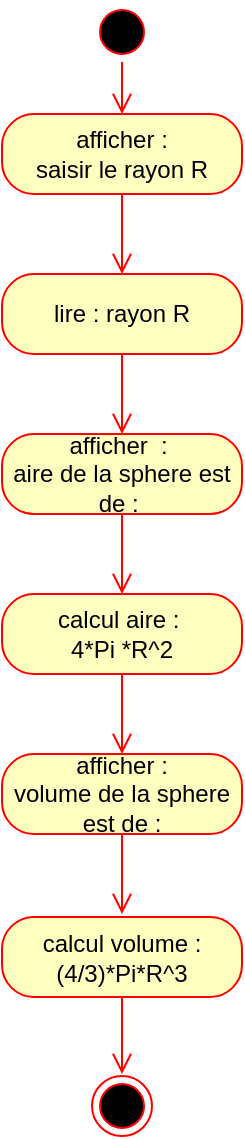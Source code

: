 <mxfile version="22.1.2" type="device">
  <diagram name="Page-1" id="38ZD0oQONy6RStNNgzyB">
    <mxGraphModel dx="472" dy="835" grid="1" gridSize="10" guides="1" tooltips="1" connect="1" arrows="1" fold="1" page="1" pageScale="1" pageWidth="827" pageHeight="1169" math="0" shadow="0">
      <root>
        <mxCell id="0" />
        <mxCell id="1" parent="0" />
        <mxCell id="4wP2yKvNak1rlUJ2DvwS-1" value="" style="ellipse;html=1;shape=startState;fillColor=#000000;strokeColor=#ff0000;" vertex="1" parent="1">
          <mxGeometry x="185" y="24" width="30" height="30" as="geometry" />
        </mxCell>
        <mxCell id="4wP2yKvNak1rlUJ2DvwS-2" value="" style="edgeStyle=orthogonalEdgeStyle;html=1;verticalAlign=bottom;endArrow=open;endSize=8;strokeColor=#ff0000;rounded=0;" edge="1" source="4wP2yKvNak1rlUJ2DvwS-1" parent="1">
          <mxGeometry relative="1" as="geometry">
            <mxPoint x="200" y="80" as="targetPoint" />
          </mxGeometry>
        </mxCell>
        <mxCell id="4wP2yKvNak1rlUJ2DvwS-3" value="afficher : &lt;br&gt;saisir le rayon R" style="rounded=1;whiteSpace=wrap;html=1;arcSize=40;fontColor=#000000;fillColor=#ffffc0;strokeColor=#ff0000;" vertex="1" parent="1">
          <mxGeometry x="140" y="80" width="120" height="40" as="geometry" />
        </mxCell>
        <mxCell id="4wP2yKvNak1rlUJ2DvwS-4" value="" style="edgeStyle=orthogonalEdgeStyle;html=1;verticalAlign=bottom;endArrow=open;endSize=8;strokeColor=#ff0000;rounded=0;" edge="1" source="4wP2yKvNak1rlUJ2DvwS-3" parent="1">
          <mxGeometry relative="1" as="geometry">
            <mxPoint x="200" y="160" as="targetPoint" />
          </mxGeometry>
        </mxCell>
        <mxCell id="4wP2yKvNak1rlUJ2DvwS-5" value="lire : rayon R" style="rounded=1;whiteSpace=wrap;html=1;arcSize=40;fontColor=#000000;fillColor=#ffffc0;strokeColor=#ff0000;" vertex="1" parent="1">
          <mxGeometry x="140" y="160" width="120" height="40" as="geometry" />
        </mxCell>
        <mxCell id="4wP2yKvNak1rlUJ2DvwS-6" value="" style="edgeStyle=orthogonalEdgeStyle;html=1;verticalAlign=bottom;endArrow=open;endSize=8;strokeColor=#ff0000;rounded=0;" edge="1" source="4wP2yKvNak1rlUJ2DvwS-5" parent="1">
          <mxGeometry relative="1" as="geometry">
            <mxPoint x="200" y="240" as="targetPoint" />
          </mxGeometry>
        </mxCell>
        <mxCell id="4wP2yKvNak1rlUJ2DvwS-7" value="afficher&amp;nbsp; :&amp;nbsp;&lt;br&gt;aire de la sphere est de :&amp;nbsp;" style="rounded=1;whiteSpace=wrap;html=1;arcSize=40;fontColor=#000000;fillColor=#ffffc0;strokeColor=#ff0000;" vertex="1" parent="1">
          <mxGeometry x="140" y="240" width="120" height="40" as="geometry" />
        </mxCell>
        <mxCell id="4wP2yKvNak1rlUJ2DvwS-8" value="" style="edgeStyle=orthogonalEdgeStyle;html=1;verticalAlign=bottom;endArrow=open;endSize=8;strokeColor=#ff0000;rounded=0;" edge="1" source="4wP2yKvNak1rlUJ2DvwS-7" parent="1">
          <mxGeometry relative="1" as="geometry">
            <mxPoint x="200" y="320" as="targetPoint" />
          </mxGeometry>
        </mxCell>
        <mxCell id="4wP2yKvNak1rlUJ2DvwS-9" value="calcul aire :&amp;nbsp;&lt;br&gt;4*Pi *R^2" style="rounded=1;whiteSpace=wrap;html=1;arcSize=40;fontColor=#000000;fillColor=#ffffc0;strokeColor=#ff0000;" vertex="1" parent="1">
          <mxGeometry x="140" y="320" width="120" height="40" as="geometry" />
        </mxCell>
        <mxCell id="4wP2yKvNak1rlUJ2DvwS-10" value="" style="edgeStyle=orthogonalEdgeStyle;html=1;verticalAlign=bottom;endArrow=open;endSize=8;strokeColor=#ff0000;rounded=0;" edge="1" source="4wP2yKvNak1rlUJ2DvwS-9" parent="1">
          <mxGeometry relative="1" as="geometry">
            <mxPoint x="200" y="400" as="targetPoint" />
          </mxGeometry>
        </mxCell>
        <mxCell id="4wP2yKvNak1rlUJ2DvwS-11" value="afficher : &lt;br&gt;volume de la sphere est de :" style="rounded=1;whiteSpace=wrap;html=1;arcSize=40;fontColor=#000000;fillColor=#ffffc0;strokeColor=#ff0000;" vertex="1" parent="1">
          <mxGeometry x="140" y="400" width="120" height="40" as="geometry" />
        </mxCell>
        <mxCell id="4wP2yKvNak1rlUJ2DvwS-12" value="" style="edgeStyle=orthogonalEdgeStyle;html=1;verticalAlign=bottom;endArrow=open;endSize=8;strokeColor=#ff0000;rounded=0;" edge="1" source="4wP2yKvNak1rlUJ2DvwS-11" parent="1">
          <mxGeometry relative="1" as="geometry">
            <mxPoint x="200" y="480" as="targetPoint" />
          </mxGeometry>
        </mxCell>
        <mxCell id="4wP2yKvNak1rlUJ2DvwS-13" value="calcul volume :&lt;br&gt;(4/3)*Pi*R^3" style="rounded=1;whiteSpace=wrap;html=1;arcSize=40;fontColor=#000000;fillColor=#ffffc0;strokeColor=#ff0000;" vertex="1" parent="1">
          <mxGeometry x="140" y="481.5" width="120" height="40" as="geometry" />
        </mxCell>
        <mxCell id="4wP2yKvNak1rlUJ2DvwS-14" value="" style="edgeStyle=orthogonalEdgeStyle;html=1;verticalAlign=bottom;endArrow=open;endSize=8;strokeColor=#ff0000;rounded=0;" edge="1" source="4wP2yKvNak1rlUJ2DvwS-13" parent="1">
          <mxGeometry relative="1" as="geometry">
            <mxPoint x="200" y="560" as="targetPoint" />
          </mxGeometry>
        </mxCell>
        <mxCell id="4wP2yKvNak1rlUJ2DvwS-15" value="" style="ellipse;html=1;shape=endState;fillColor=#000000;strokeColor=#ff0000;" vertex="1" parent="1">
          <mxGeometry x="185" y="561" width="30" height="30" as="geometry" />
        </mxCell>
      </root>
    </mxGraphModel>
  </diagram>
</mxfile>
